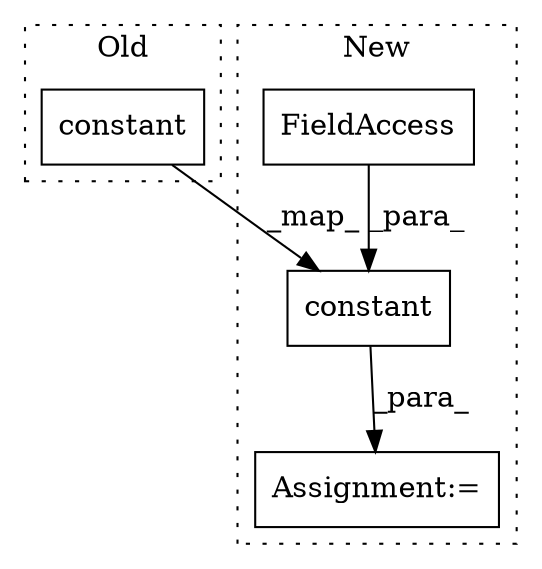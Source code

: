 digraph G {
subgraph cluster0 {
1 [label="constant" a="32" s="1158,1204" l="9,1" shape="box"];
label = "Old";
style="dotted";
}
subgraph cluster1 {
2 [label="constant" a="32" s="1447,1498" l="9,1" shape="box"];
3 [label="Assignment:=" a="7" s="1435" l="1" shape="box"];
4 [label="FieldAccess" a="22" s="1456" l="22" shape="box"];
label = "New";
style="dotted";
}
1 -> 2 [label="_map_"];
2 -> 3 [label="_para_"];
4 -> 2 [label="_para_"];
}